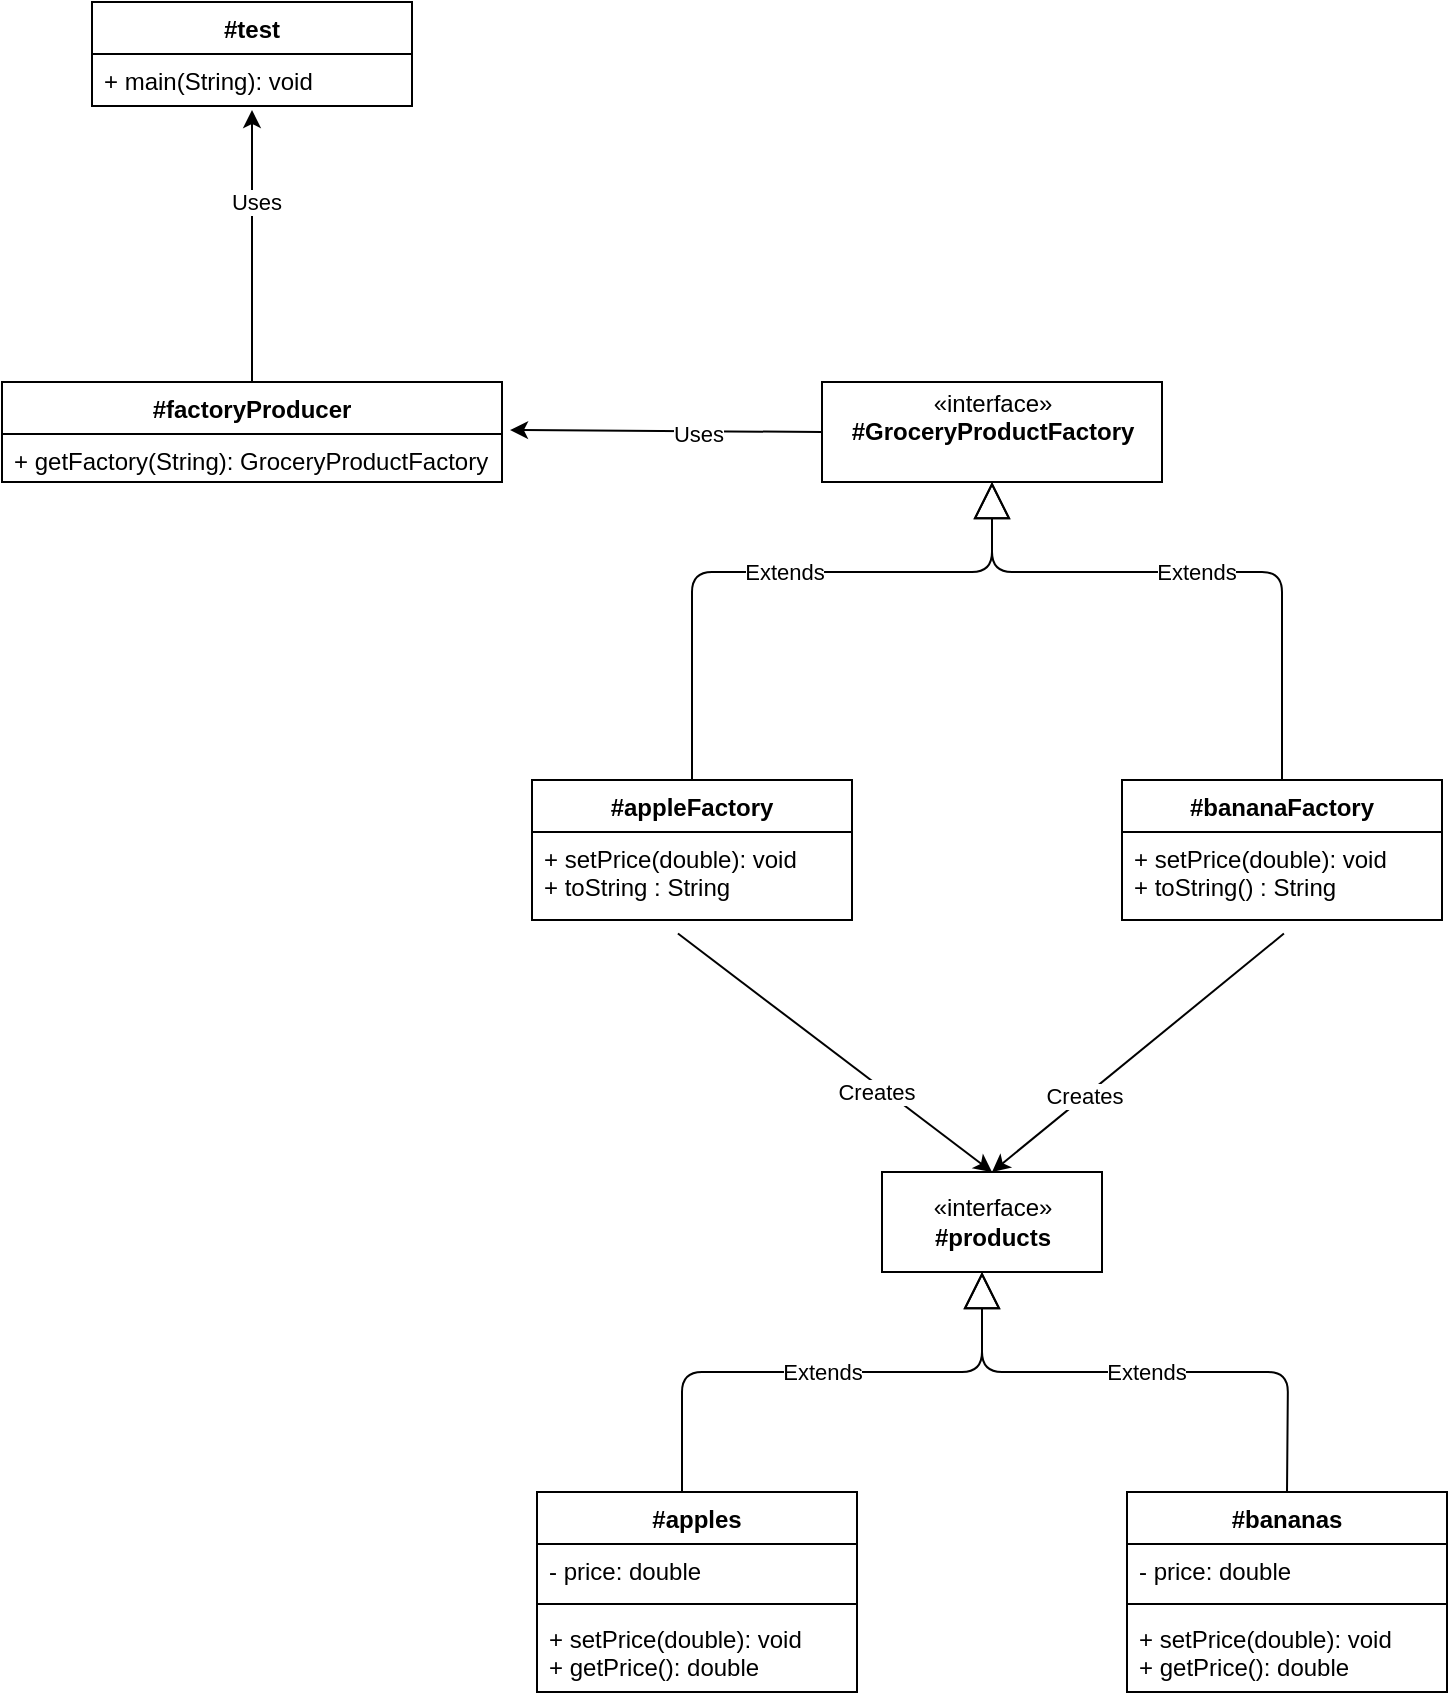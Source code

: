 <mxfile>
    <diagram id="Cm4YHLB79zYIv6ZPOOij" name="Page-1">
        <mxGraphModel dx="685" dy="864" grid="1" gridSize="10" guides="1" tooltips="1" connect="1" arrows="1" fold="1" page="1" pageScale="1" pageWidth="850" pageHeight="1100" math="0" shadow="0">
            <root>
                <mxCell id="0"/>
                <mxCell id="1" parent="0"/>
                <mxCell id="13" value="#test&#10;" style="swimlane;fontStyle=1;align=center;verticalAlign=top;childLayout=stackLayout;horizontal=1;startSize=26;horizontalStack=0;resizeParent=1;resizeParentMax=0;resizeLast=0;collapsible=1;marginBottom=0;" parent="1" vertex="1">
                    <mxGeometry x="125" y="60" width="160" height="52" as="geometry"/>
                </mxCell>
                <mxCell id="16" value="+ main(String): void" style="text;strokeColor=none;fillColor=none;align=left;verticalAlign=top;spacingLeft=4;spacingRight=4;overflow=hidden;rotatable=0;points=[[0,0.5],[1,0.5]];portConstraint=eastwest;" parent="13" vertex="1">
                    <mxGeometry y="26" width="160" height="26" as="geometry"/>
                </mxCell>
                <mxCell id="63" style="edgeStyle=none;html=1;exitX=0;exitY=0.5;exitDx=0;exitDy=0;entryX=1.016;entryY=-0.083;entryDx=0;entryDy=0;entryPerimeter=0;" edge="1" parent="1" source="17" target="62">
                    <mxGeometry relative="1" as="geometry"/>
                </mxCell>
                <mxCell id="64" value="Uses" style="edgeLabel;html=1;align=center;verticalAlign=middle;resizable=0;points=[];" vertex="1" connectable="0" parent="63">
                    <mxGeometry x="-0.205" y="1" relative="1" as="geometry">
                        <mxPoint as="offset"/>
                    </mxGeometry>
                </mxCell>
                <mxCell id="17" value="«interface»&lt;br&gt;&lt;b&gt;#GroceryProductFactory&lt;br&gt;&lt;br&gt;&lt;/b&gt;" style="html=1;" parent="1" vertex="1">
                    <mxGeometry x="490" y="250" width="170" height="50" as="geometry"/>
                </mxCell>
                <mxCell id="18" value="#appleFactory" style="swimlane;fontStyle=1;align=center;verticalAlign=top;childLayout=stackLayout;horizontal=1;startSize=26;horizontalStack=0;resizeParent=1;resizeParentMax=0;resizeLast=0;collapsible=1;marginBottom=0;" parent="1" vertex="1">
                    <mxGeometry x="345" y="449" width="160" height="70" as="geometry"/>
                </mxCell>
                <mxCell id="21" value="+ setPrice(double): void&#10;+ toString : String" style="text;strokeColor=none;fillColor=none;align=left;verticalAlign=top;spacingLeft=4;spacingRight=4;overflow=hidden;rotatable=0;points=[[0,0.5],[1,0.5]];portConstraint=eastwest;" parent="18" vertex="1">
                    <mxGeometry y="26" width="160" height="44" as="geometry"/>
                </mxCell>
                <mxCell id="27" value="Extends" style="endArrow=block;endSize=16;endFill=0;html=1;exitX=0.5;exitY=0;exitDx=0;exitDy=0;entryX=0.5;entryY=1;entryDx=0;entryDy=0;" parent="1" source="18" target="17" edge="1">
                    <mxGeometry width="160" relative="1" as="geometry">
                        <mxPoint x="420" y="655" as="sourcePoint"/>
                        <mxPoint x="575" y="295" as="targetPoint"/>
                        <Array as="points">
                            <mxPoint x="425" y="345"/>
                            <mxPoint x="575" y="345"/>
                        </Array>
                    </mxGeometry>
                </mxCell>
                <mxCell id="29" value="#bananaFactory" style="swimlane;fontStyle=1;align=center;verticalAlign=top;childLayout=stackLayout;horizontal=1;startSize=26;horizontalStack=0;resizeParent=1;resizeParentMax=0;resizeLast=0;collapsible=1;marginBottom=0;" parent="1" vertex="1">
                    <mxGeometry x="640" y="449" width="160" height="70" as="geometry"/>
                </mxCell>
                <mxCell id="32" value="+ setPrice(double): void&#10;+ toString() : String" style="text;strokeColor=none;fillColor=none;align=left;verticalAlign=top;spacingLeft=4;spacingRight=4;overflow=hidden;rotatable=0;points=[[0,0.5],[1,0.5]];portConstraint=eastwest;" parent="29" vertex="1">
                    <mxGeometry y="26" width="160" height="44" as="geometry"/>
                </mxCell>
                <mxCell id="33" value="#bananas" style="swimlane;fontStyle=1;align=center;verticalAlign=top;childLayout=stackLayout;horizontal=1;startSize=26;horizontalStack=0;resizeParent=1;resizeParentMax=0;resizeLast=0;collapsible=1;marginBottom=0;" vertex="1" parent="1">
                    <mxGeometry x="642.5" y="805" width="160" height="100" as="geometry"/>
                </mxCell>
                <mxCell id="34" value="- price: double" style="text;strokeColor=none;fillColor=none;align=left;verticalAlign=top;spacingLeft=4;spacingRight=4;overflow=hidden;rotatable=0;points=[[0,0.5],[1,0.5]];portConstraint=eastwest;" vertex="1" parent="33">
                    <mxGeometry y="26" width="160" height="26" as="geometry"/>
                </mxCell>
                <mxCell id="35" value="" style="line;strokeWidth=1;fillColor=none;align=left;verticalAlign=middle;spacingTop=-1;spacingLeft=3;spacingRight=3;rotatable=0;labelPosition=right;points=[];portConstraint=eastwest;strokeColor=inherit;" vertex="1" parent="33">
                    <mxGeometry y="52" width="160" height="8" as="geometry"/>
                </mxCell>
                <mxCell id="36" value="+ setPrice(double): void&#10;+ getPrice(): double" style="text;strokeColor=none;fillColor=none;align=left;verticalAlign=top;spacingLeft=4;spacingRight=4;overflow=hidden;rotatable=0;points=[[0,0.5],[1,0.5]];portConstraint=eastwest;" vertex="1" parent="33">
                    <mxGeometry y="60" width="160" height="40" as="geometry"/>
                </mxCell>
                <mxCell id="37" value="#apples" style="swimlane;fontStyle=1;align=center;verticalAlign=top;childLayout=stackLayout;horizontal=1;startSize=26;horizontalStack=0;resizeParent=1;resizeParentMax=0;resizeLast=0;collapsible=1;marginBottom=0;" vertex="1" parent="1">
                    <mxGeometry x="347.5" y="805" width="160" height="100" as="geometry"/>
                </mxCell>
                <mxCell id="38" value="- price: double" style="text;strokeColor=none;fillColor=none;align=left;verticalAlign=top;spacingLeft=4;spacingRight=4;overflow=hidden;rotatable=0;points=[[0,0.5],[1,0.5]];portConstraint=eastwest;" vertex="1" parent="37">
                    <mxGeometry y="26" width="160" height="26" as="geometry"/>
                </mxCell>
                <mxCell id="39" value="" style="line;strokeWidth=1;fillColor=none;align=left;verticalAlign=middle;spacingTop=-1;spacingLeft=3;spacingRight=3;rotatable=0;labelPosition=right;points=[];portConstraint=eastwest;strokeColor=inherit;" vertex="1" parent="37">
                    <mxGeometry y="52" width="160" height="8" as="geometry"/>
                </mxCell>
                <mxCell id="40" value="+ setPrice(double): void&#10;+ getPrice(): double&#10;" style="text;strokeColor=none;fillColor=none;align=left;verticalAlign=top;spacingLeft=4;spacingRight=4;overflow=hidden;rotatable=0;points=[[0,0.5],[1,0.5]];portConstraint=eastwest;" vertex="1" parent="37">
                    <mxGeometry y="60" width="160" height="40" as="geometry"/>
                </mxCell>
                <mxCell id="41" value="Extends" style="endArrow=block;endSize=16;endFill=0;html=1;exitX=0.5;exitY=0;exitDx=0;exitDy=0;entryX=0.5;entryY=1;entryDx=0;entryDy=0;" edge="1" parent="1" source="29" target="17">
                    <mxGeometry width="160" relative="1" as="geometry">
                        <mxPoint x="435" y="459" as="sourcePoint"/>
                        <mxPoint x="575" y="315" as="targetPoint"/>
                        <Array as="points">
                            <mxPoint x="720" y="345"/>
                            <mxPoint x="575" y="345"/>
                        </Array>
                    </mxGeometry>
                </mxCell>
                <mxCell id="50" value="«interface»&lt;br&gt;&lt;b&gt;#products&lt;br&gt;&lt;/b&gt;" style="html=1;" vertex="1" parent="1">
                    <mxGeometry x="520" y="645" width="110" height="50" as="geometry"/>
                </mxCell>
                <mxCell id="51" style="edgeStyle=none;html=1;exitX=0.456;exitY=1.154;exitDx=0;exitDy=0;entryX=0.5;entryY=0;entryDx=0;entryDy=0;exitPerimeter=0;" edge="1" parent="1" source="21" target="50">
                    <mxGeometry relative="1" as="geometry"/>
                </mxCell>
                <mxCell id="53" value="Creates" style="edgeLabel;html=1;align=center;verticalAlign=middle;resizable=0;points=[];" vertex="1" connectable="0" parent="51">
                    <mxGeometry x="0.28" y="-3" relative="1" as="geometry">
                        <mxPoint as="offset"/>
                    </mxGeometry>
                </mxCell>
                <mxCell id="52" style="edgeStyle=none;html=1;exitX=0.506;exitY=1.154;exitDx=0;exitDy=0;entryX=0.5;entryY=0;entryDx=0;entryDy=0;exitPerimeter=0;" edge="1" parent="1" source="32" target="50">
                    <mxGeometry relative="1" as="geometry"/>
                </mxCell>
                <mxCell id="54" value="Creates" style="edgeLabel;html=1;align=center;verticalAlign=middle;resizable=0;points=[];" vertex="1" connectable="0" parent="52">
                    <mxGeometry x="0.402" y="-3" relative="1" as="geometry">
                        <mxPoint x="4" as="offset"/>
                    </mxGeometry>
                </mxCell>
                <mxCell id="55" value="Extends" style="endArrow=block;endSize=16;endFill=0;html=1;exitX=0.5;exitY=0;exitDx=0;exitDy=0;" edge="1" parent="1">
                    <mxGeometry width="160" relative="1" as="geometry">
                        <mxPoint x="420" y="805" as="sourcePoint"/>
                        <mxPoint x="570" y="695" as="targetPoint"/>
                        <Array as="points">
                            <mxPoint x="420" y="745"/>
                            <mxPoint x="570" y="745"/>
                        </Array>
                    </mxGeometry>
                </mxCell>
                <mxCell id="56" value="Extends" style="endArrow=block;endSize=16;endFill=0;html=1;exitX=0.5;exitY=0;exitDx=0;exitDy=0;entryX=0.5;entryY=1;entryDx=0;entryDy=0;" edge="1" parent="1" source="33">
                    <mxGeometry width="160" relative="1" as="geometry">
                        <mxPoint x="420" y="844" as="sourcePoint"/>
                        <mxPoint x="570" y="695" as="targetPoint"/>
                        <Array as="points">
                            <mxPoint x="723" y="745"/>
                            <mxPoint x="570" y="745"/>
                        </Array>
                    </mxGeometry>
                </mxCell>
                <mxCell id="65" style="edgeStyle=none;html=1;exitX=0.5;exitY=0;exitDx=0;exitDy=0;entryX=0.5;entryY=1.077;entryDx=0;entryDy=0;entryPerimeter=0;" edge="1" parent="1" source="59" target="16">
                    <mxGeometry relative="1" as="geometry"/>
                </mxCell>
                <mxCell id="66" value="Uses" style="edgeLabel;html=1;align=center;verticalAlign=middle;resizable=0;points=[];" vertex="1" connectable="0" parent="65">
                    <mxGeometry x="0.324" y="-2" relative="1" as="geometry">
                        <mxPoint as="offset"/>
                    </mxGeometry>
                </mxCell>
                <mxCell id="59" value="#factoryProducer" style="swimlane;fontStyle=1;align=center;verticalAlign=top;childLayout=stackLayout;horizontal=1;startSize=26;horizontalStack=0;resizeParent=1;resizeParentMax=0;resizeLast=0;collapsible=1;marginBottom=0;" vertex="1" parent="1">
                    <mxGeometry x="80" y="250" width="250" height="50" as="geometry"/>
                </mxCell>
                <mxCell id="62" value="+ getFactory(String): GroceryProductFactory" style="text;strokeColor=none;fillColor=none;align=left;verticalAlign=top;spacingLeft=4;spacingRight=4;overflow=hidden;rotatable=0;points=[[0,0.5],[1,0.5]];portConstraint=eastwest;" vertex="1" parent="59">
                    <mxGeometry y="26" width="250" height="24" as="geometry"/>
                </mxCell>
            </root>
        </mxGraphModel>
    </diagram>
</mxfile>